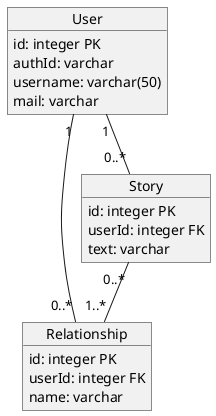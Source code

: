 @startuml class
object User {
  id: integer PK
  authId: varchar
  username: varchar(50)
  mail: varchar
}

object Relationship {
  id: integer PK
  userId: integer FK
  name: varchar
}

object Story {
  id: integer PK
  userId: integer FK
  text: varchar
}

Story "0..*" -- "1..*" Relationship
User "1" -- "0..*" Relationship
User "1" -- "0..*" Story

@enduml
